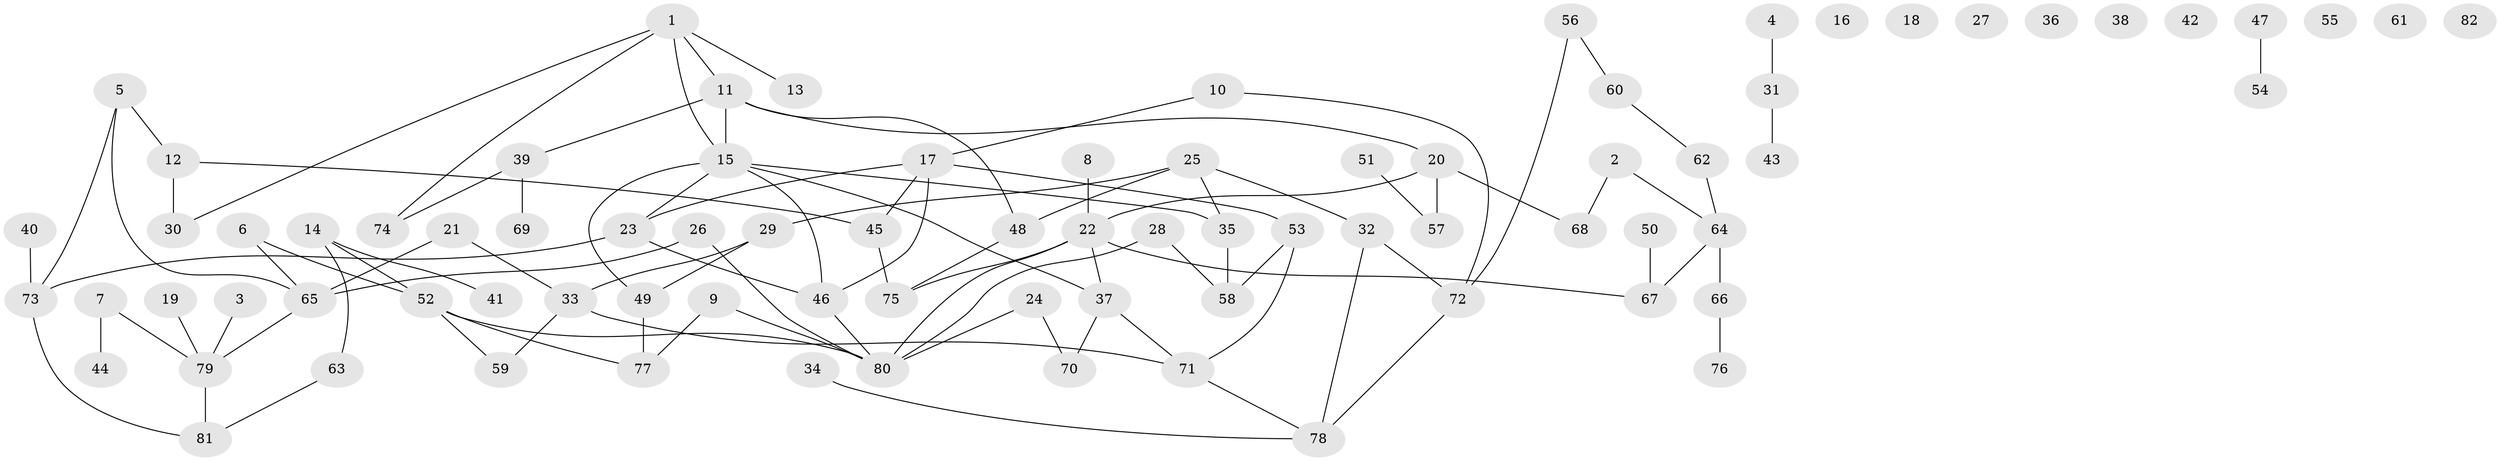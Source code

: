 // coarse degree distribution, {1: 0.21951219512195122, 2: 0.1951219512195122, 4: 0.1951219512195122, 0: 0.2682926829268293, 8: 0.024390243902439025, 6: 0.024390243902439025, 3: 0.024390243902439025, 7: 0.024390243902439025, 5: 0.024390243902439025}
// Generated by graph-tools (version 1.1) at 2025/43/03/04/25 21:43:44]
// undirected, 82 vertices, 100 edges
graph export_dot {
graph [start="1"]
  node [color=gray90,style=filled];
  1;
  2;
  3;
  4;
  5;
  6;
  7;
  8;
  9;
  10;
  11;
  12;
  13;
  14;
  15;
  16;
  17;
  18;
  19;
  20;
  21;
  22;
  23;
  24;
  25;
  26;
  27;
  28;
  29;
  30;
  31;
  32;
  33;
  34;
  35;
  36;
  37;
  38;
  39;
  40;
  41;
  42;
  43;
  44;
  45;
  46;
  47;
  48;
  49;
  50;
  51;
  52;
  53;
  54;
  55;
  56;
  57;
  58;
  59;
  60;
  61;
  62;
  63;
  64;
  65;
  66;
  67;
  68;
  69;
  70;
  71;
  72;
  73;
  74;
  75;
  76;
  77;
  78;
  79;
  80;
  81;
  82;
  1 -- 11;
  1 -- 13;
  1 -- 15;
  1 -- 30;
  1 -- 74;
  2 -- 64;
  2 -- 68;
  3 -- 79;
  4 -- 31;
  5 -- 12;
  5 -- 65;
  5 -- 73;
  6 -- 52;
  6 -- 65;
  7 -- 44;
  7 -- 79;
  8 -- 22;
  9 -- 77;
  9 -- 80;
  10 -- 17;
  10 -- 72;
  11 -- 15;
  11 -- 20;
  11 -- 39;
  11 -- 48;
  12 -- 30;
  12 -- 45;
  14 -- 41;
  14 -- 52;
  14 -- 63;
  15 -- 23;
  15 -- 35;
  15 -- 37;
  15 -- 46;
  15 -- 49;
  17 -- 23;
  17 -- 45;
  17 -- 46;
  17 -- 53;
  19 -- 79;
  20 -- 22;
  20 -- 57;
  20 -- 68;
  21 -- 33;
  21 -- 65;
  22 -- 37;
  22 -- 67;
  22 -- 75;
  22 -- 80;
  23 -- 46;
  23 -- 73;
  24 -- 70;
  24 -- 80;
  25 -- 29;
  25 -- 32;
  25 -- 35;
  25 -- 48;
  26 -- 65;
  26 -- 80;
  28 -- 58;
  28 -- 80;
  29 -- 33;
  29 -- 49;
  31 -- 43;
  32 -- 72;
  32 -- 78;
  33 -- 59;
  33 -- 71;
  34 -- 78;
  35 -- 58;
  37 -- 70;
  37 -- 71;
  39 -- 69;
  39 -- 74;
  40 -- 73;
  45 -- 75;
  46 -- 80;
  47 -- 54;
  48 -- 75;
  49 -- 77;
  50 -- 67;
  51 -- 57;
  52 -- 59;
  52 -- 77;
  52 -- 80;
  53 -- 58;
  53 -- 71;
  56 -- 60;
  56 -- 72;
  60 -- 62;
  62 -- 64;
  63 -- 81;
  64 -- 66;
  64 -- 67;
  65 -- 79;
  66 -- 76;
  71 -- 78;
  72 -- 78;
  73 -- 81;
  79 -- 81;
}
